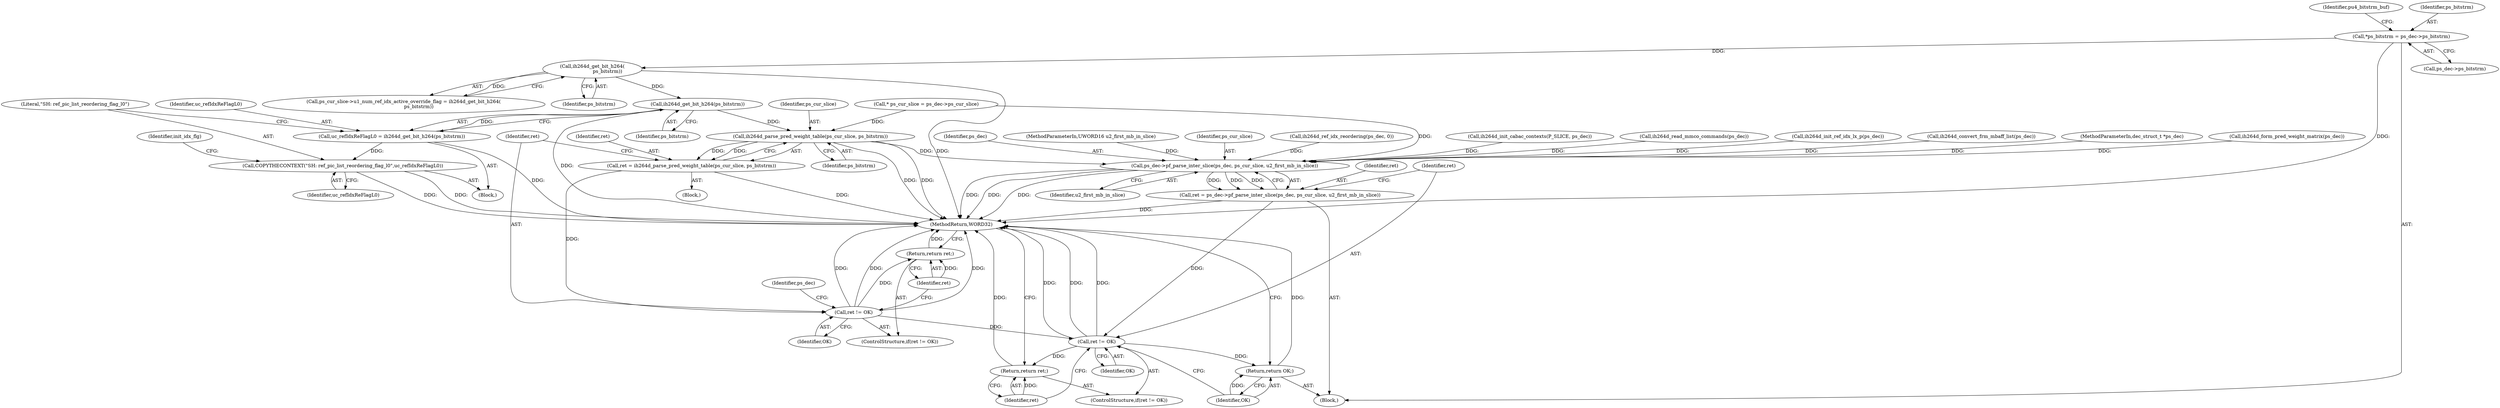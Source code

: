 digraph "0_Android_943323f1d9d3dd5c2634deb26cbe72343ca6b3db_2@pointer" {
"1000299" [label="(Call,ih264d_get_bit_h264(ps_bitstrm))"];
"1000237" [label="(Call,ih264d_get_bit_h264(\n                    ps_bitstrm))"];
"1000135" [label="(Call,*ps_bitstrm = ps_dec->ps_bitstrm)"];
"1000297" [label="(Call,uc_refIdxReFlagL0 = ih264d_get_bit_h264(ps_bitstrm))"];
"1000301" [label="(Call,COPYTHECONTEXT(\"SH: ref_pic_list_reordering_flag_l0\",uc_refIdxReFlagL0))"];
"1000659" [label="(Call,ih264d_parse_pred_weight_table(ps_cur_slice, ps_bitstrm))"];
"1000657" [label="(Call,ret = ih264d_parse_pred_weight_table(ps_cur_slice, ps_bitstrm))"];
"1000663" [label="(Call,ret != OK)"];
"1000666" [label="(Return,return ret;)"];
"1001018" [label="(Call,ret != OK)"];
"1001021" [label="(Return,return ret;)"];
"1001023" [label="(Return,return OK;)"];
"1001013" [label="(Call,ps_dec->pf_parse_inter_slice(ps_dec, ps_cur_slice, u2_first_mb_in_slice))"];
"1001011" [label="(Call,ret = ps_dec->pf_parse_inter_slice(ps_dec, ps_cur_slice, u2_first_mb_in_slice))"];
"1000659" [label="(Call,ih264d_parse_pred_weight_table(ps_cur_slice, ps_bitstrm))"];
"1000664" [label="(Identifier,ret)"];
"1000137" [label="(Call,ps_dec->ps_bitstrm)"];
"1001021" [label="(Return,return ret;)"];
"1001017" [label="(ControlStructure,if(ret != OK))"];
"1000711" [label="(Call,ih264d_convert_frm_mbaff_list(ps_dec))"];
"1000238" [label="(Identifier,ps_bitstrm)"];
"1001019" [label="(Identifier,ret)"];
"1000142" [label="(Identifier,pu4_bitstrm_buf)"];
"1000666" [label="(Return,return ret;)"];
"1000307" [label="(Identifier,init_idx_flg)"];
"1001025" [label="(MethodReturn,WORD32)"];
"1001024" [label="(Identifier,OK)"];
"1000656" [label="(Block,)"];
"1000119" [label="(MethodParameterIn,dec_struct_t *ps_dec)"];
"1001013" [label="(Call,ps_dec->pf_parse_inter_slice(ps_dec, ps_cur_slice, u2_first_mb_in_slice))"];
"1000299" [label="(Call,ih264d_get_bit_h264(ps_bitstrm))"];
"1000660" [label="(Identifier,ps_cur_slice)"];
"1000233" [label="(Call,ps_cur_slice->u1_num_ref_idx_active_override_flag = ih264d_get_bit_h264(\n                    ps_bitstrm))"];
"1000661" [label="(Identifier,ps_bitstrm)"];
"1000303" [label="(Identifier,uc_refIdxReFlagL0)"];
"1000668" [label="(Call,ih264d_form_pred_weight_matrix(ps_dec))"];
"1001016" [label="(Identifier,u2_first_mb_in_slice)"];
"1000297" [label="(Call,uc_refIdxReFlagL0 = ih264d_get_bit_h264(ps_bitstrm))"];
"1001011" [label="(Call,ret = ps_dec->pf_parse_inter_slice(ps_dec, ps_cur_slice, u2_first_mb_in_slice))"];
"1000302" [label="(Literal,\"SH: ref_pic_list_reordering_flag_l0\")"];
"1001014" [label="(Identifier,ps_dec)"];
"1000120" [label="(MethodParameterIn,UWORD16 u2_first_mb_in_slice)"];
"1000657" [label="(Call,ret = ih264d_parse_pred_weight_table(ps_cur_slice, ps_bitstrm))"];
"1001023" [label="(Return,return OK;)"];
"1000237" [label="(Call,ih264d_get_bit_h264(\n                    ps_bitstrm))"];
"1000301" [label="(Call,COPYTHECONTEXT(\"SH: ref_pic_list_reordering_flag_l0\",uc_refIdxReFlagL0))"];
"1000300" [label="(Identifier,ps_bitstrm)"];
"1000663" [label="(Call,ret != OK)"];
"1001022" [label="(Identifier,ret)"];
"1001015" [label="(Identifier,ps_cur_slice)"];
"1000136" [label="(Identifier,ps_bitstrm)"];
"1000662" [label="(ControlStructure,if(ret != OK))"];
"1000382" [label="(Call,ih264d_ref_idx_reordering(ps_dec, 0))"];
"1000949" [label="(Call,ih264d_init_cabac_contexts(P_SLICE, ps_dec))"];
"1000669" [label="(Identifier,ps_dec)"];
"1001020" [label="(Identifier,OK)"];
"1000121" [label="(Block,)"];
"1000295" [label="(Block,)"];
"1000129" [label="(Call,* ps_cur_slice = ps_dec->ps_cur_slice)"];
"1000731" [label="(Call,ih264d_read_mmco_commands(ps_dec))"];
"1000135" [label="(Call,*ps_bitstrm = ps_dec->ps_bitstrm)"];
"1000667" [label="(Identifier,ret)"];
"1000665" [label="(Identifier,OK)"];
"1000658" [label="(Identifier,ret)"];
"1001018" [label="(Call,ret != OK)"];
"1001012" [label="(Identifier,ret)"];
"1000298" [label="(Identifier,uc_refIdxReFlagL0)"];
"1000339" [label="(Call,ih264d_init_ref_idx_lx_p(ps_dec))"];
"1000299" -> "1000297"  [label="AST: "];
"1000299" -> "1000300"  [label="CFG: "];
"1000300" -> "1000299"  [label="AST: "];
"1000297" -> "1000299"  [label="CFG: "];
"1000299" -> "1001025"  [label="DDG: "];
"1000299" -> "1000297"  [label="DDG: "];
"1000237" -> "1000299"  [label="DDG: "];
"1000299" -> "1000659"  [label="DDG: "];
"1000237" -> "1000233"  [label="AST: "];
"1000237" -> "1000238"  [label="CFG: "];
"1000238" -> "1000237"  [label="AST: "];
"1000233" -> "1000237"  [label="CFG: "];
"1000237" -> "1001025"  [label="DDG: "];
"1000237" -> "1000233"  [label="DDG: "];
"1000135" -> "1000237"  [label="DDG: "];
"1000135" -> "1000121"  [label="AST: "];
"1000135" -> "1000137"  [label="CFG: "];
"1000136" -> "1000135"  [label="AST: "];
"1000137" -> "1000135"  [label="AST: "];
"1000142" -> "1000135"  [label="CFG: "];
"1000135" -> "1001025"  [label="DDG: "];
"1000297" -> "1000295"  [label="AST: "];
"1000298" -> "1000297"  [label="AST: "];
"1000302" -> "1000297"  [label="CFG: "];
"1000297" -> "1001025"  [label="DDG: "];
"1000297" -> "1000301"  [label="DDG: "];
"1000301" -> "1000295"  [label="AST: "];
"1000301" -> "1000303"  [label="CFG: "];
"1000302" -> "1000301"  [label="AST: "];
"1000303" -> "1000301"  [label="AST: "];
"1000307" -> "1000301"  [label="CFG: "];
"1000301" -> "1001025"  [label="DDG: "];
"1000301" -> "1001025"  [label="DDG: "];
"1000659" -> "1000657"  [label="AST: "];
"1000659" -> "1000661"  [label="CFG: "];
"1000660" -> "1000659"  [label="AST: "];
"1000661" -> "1000659"  [label="AST: "];
"1000657" -> "1000659"  [label="CFG: "];
"1000659" -> "1001025"  [label="DDG: "];
"1000659" -> "1001025"  [label="DDG: "];
"1000659" -> "1000657"  [label="DDG: "];
"1000659" -> "1000657"  [label="DDG: "];
"1000129" -> "1000659"  [label="DDG: "];
"1000659" -> "1001013"  [label="DDG: "];
"1000657" -> "1000656"  [label="AST: "];
"1000658" -> "1000657"  [label="AST: "];
"1000664" -> "1000657"  [label="CFG: "];
"1000657" -> "1001025"  [label="DDG: "];
"1000657" -> "1000663"  [label="DDG: "];
"1000663" -> "1000662"  [label="AST: "];
"1000663" -> "1000665"  [label="CFG: "];
"1000664" -> "1000663"  [label="AST: "];
"1000665" -> "1000663"  [label="AST: "];
"1000667" -> "1000663"  [label="CFG: "];
"1000669" -> "1000663"  [label="CFG: "];
"1000663" -> "1001025"  [label="DDG: "];
"1000663" -> "1001025"  [label="DDG: "];
"1000663" -> "1001025"  [label="DDG: "];
"1000663" -> "1000666"  [label="DDG: "];
"1000663" -> "1001018"  [label="DDG: "];
"1000666" -> "1000662"  [label="AST: "];
"1000666" -> "1000667"  [label="CFG: "];
"1000667" -> "1000666"  [label="AST: "];
"1001025" -> "1000666"  [label="CFG: "];
"1000666" -> "1001025"  [label="DDG: "];
"1000667" -> "1000666"  [label="DDG: "];
"1001018" -> "1001017"  [label="AST: "];
"1001018" -> "1001020"  [label="CFG: "];
"1001019" -> "1001018"  [label="AST: "];
"1001020" -> "1001018"  [label="AST: "];
"1001022" -> "1001018"  [label="CFG: "];
"1001024" -> "1001018"  [label="CFG: "];
"1001018" -> "1001025"  [label="DDG: "];
"1001018" -> "1001025"  [label="DDG: "];
"1001018" -> "1001025"  [label="DDG: "];
"1001011" -> "1001018"  [label="DDG: "];
"1001018" -> "1001021"  [label="DDG: "];
"1001018" -> "1001023"  [label="DDG: "];
"1001021" -> "1001017"  [label="AST: "];
"1001021" -> "1001022"  [label="CFG: "];
"1001022" -> "1001021"  [label="AST: "];
"1001025" -> "1001021"  [label="CFG: "];
"1001021" -> "1001025"  [label="DDG: "];
"1001022" -> "1001021"  [label="DDG: "];
"1001023" -> "1000121"  [label="AST: "];
"1001023" -> "1001024"  [label="CFG: "];
"1001024" -> "1001023"  [label="AST: "];
"1001025" -> "1001023"  [label="CFG: "];
"1001023" -> "1001025"  [label="DDG: "];
"1001024" -> "1001023"  [label="DDG: "];
"1001013" -> "1001011"  [label="AST: "];
"1001013" -> "1001016"  [label="CFG: "];
"1001014" -> "1001013"  [label="AST: "];
"1001015" -> "1001013"  [label="AST: "];
"1001016" -> "1001013"  [label="AST: "];
"1001011" -> "1001013"  [label="CFG: "];
"1001013" -> "1001025"  [label="DDG: "];
"1001013" -> "1001025"  [label="DDG: "];
"1001013" -> "1001025"  [label="DDG: "];
"1001013" -> "1001011"  [label="DDG: "];
"1001013" -> "1001011"  [label="DDG: "];
"1001013" -> "1001011"  [label="DDG: "];
"1000382" -> "1001013"  [label="DDG: "];
"1000711" -> "1001013"  [label="DDG: "];
"1000949" -> "1001013"  [label="DDG: "];
"1000339" -> "1001013"  [label="DDG: "];
"1000668" -> "1001013"  [label="DDG: "];
"1000731" -> "1001013"  [label="DDG: "];
"1000119" -> "1001013"  [label="DDG: "];
"1000129" -> "1001013"  [label="DDG: "];
"1000120" -> "1001013"  [label="DDG: "];
"1001011" -> "1000121"  [label="AST: "];
"1001012" -> "1001011"  [label="AST: "];
"1001019" -> "1001011"  [label="CFG: "];
"1001011" -> "1001025"  [label="DDG: "];
}
